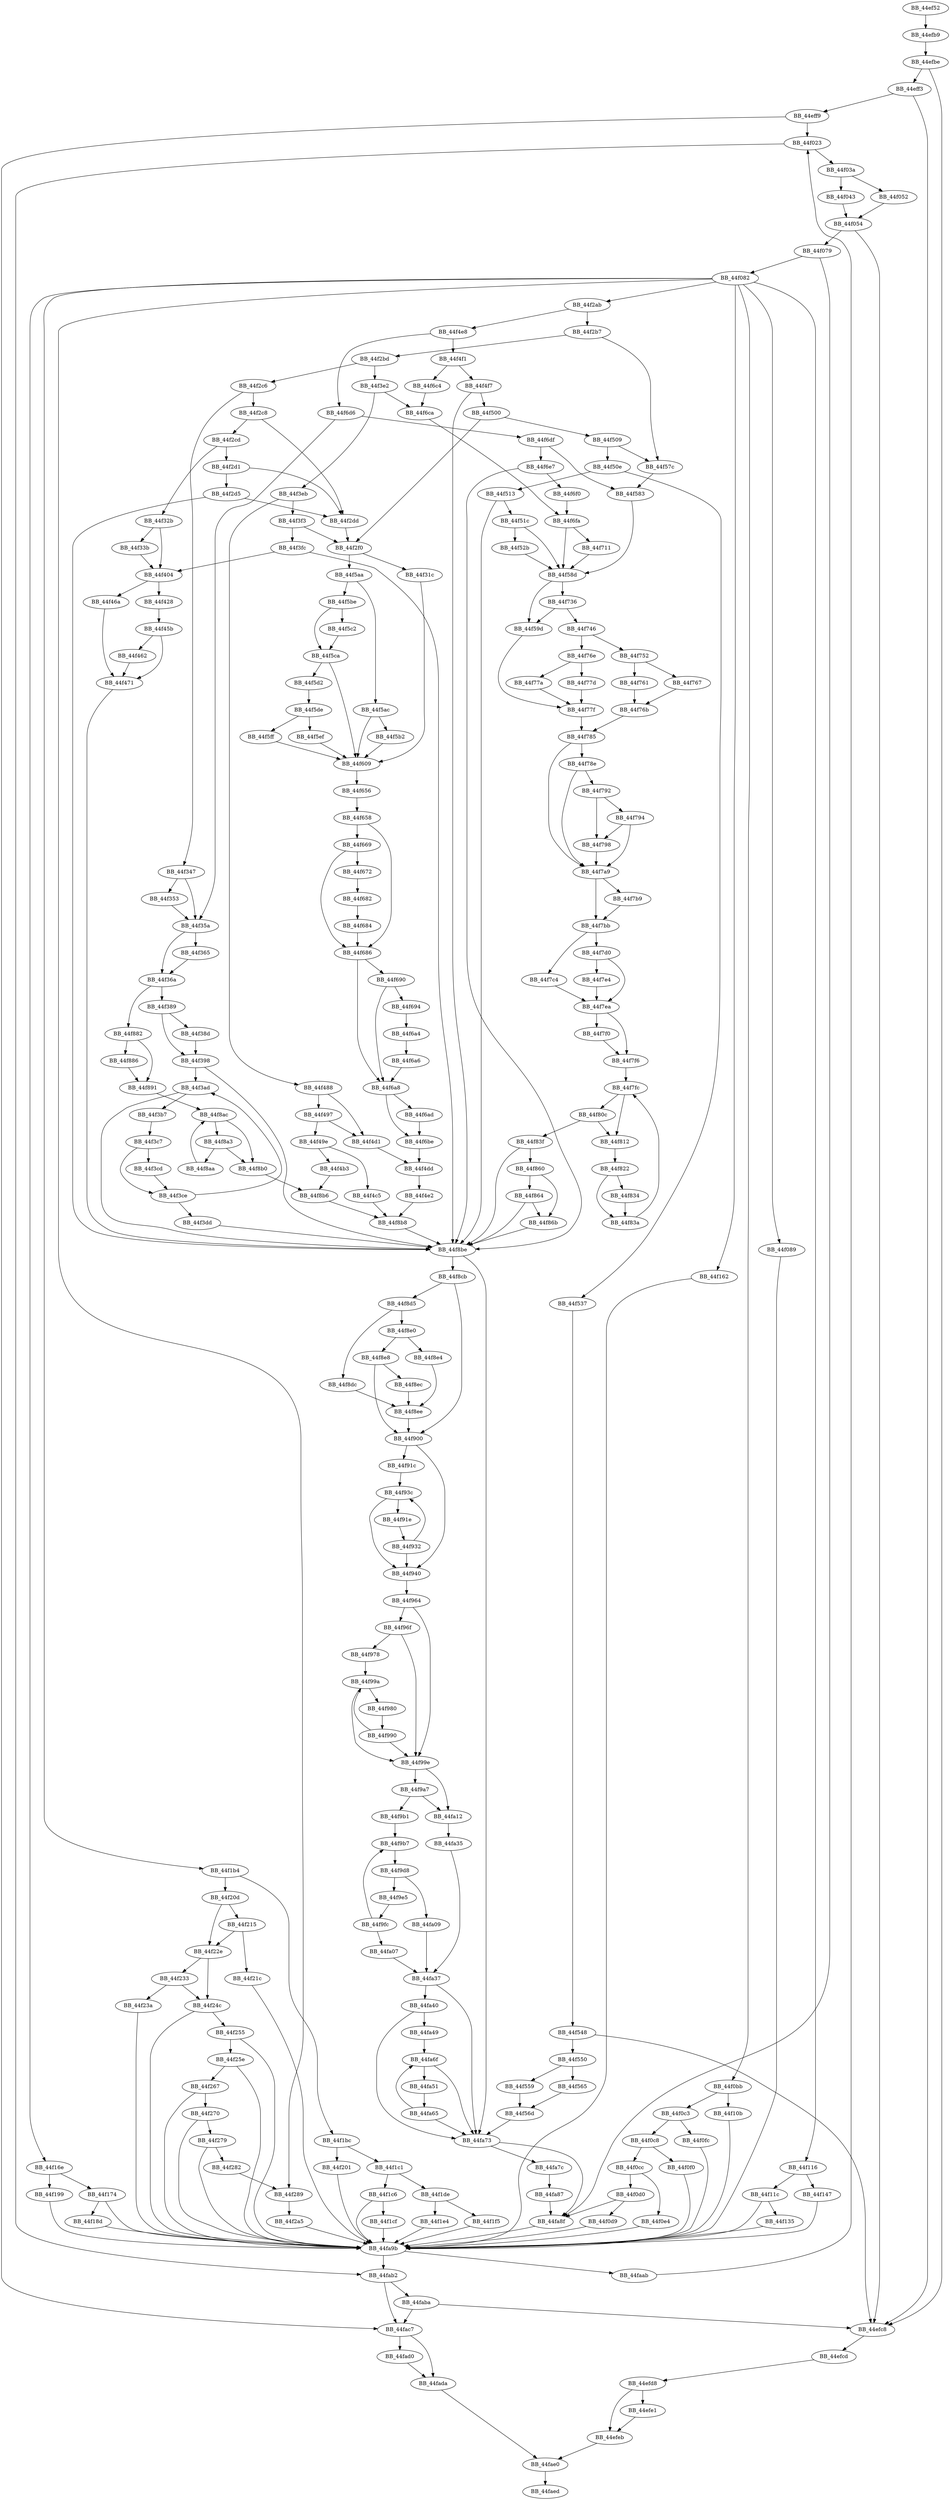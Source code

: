 DiGraph sub_44EF52{
BB_44ef52->BB_44efb9
BB_44efb9->BB_44efbe
BB_44efbe->BB_44efc8
BB_44efbe->BB_44eff3
BB_44efc8->BB_44efcd
BB_44efcd->BB_44efd8
BB_44efd8->BB_44efe1
BB_44efd8->BB_44efeb
BB_44efe1->BB_44efeb
BB_44efeb->BB_44fae0
BB_44eff3->BB_44efc8
BB_44eff3->BB_44eff9
BB_44eff9->BB_44f023
BB_44eff9->BB_44fac7
BB_44f023->BB_44f03a
BB_44f023->BB_44fab2
BB_44f03a->BB_44f043
BB_44f03a->BB_44f052
BB_44f043->BB_44f054
BB_44f052->BB_44f054
BB_44f054->BB_44efc8
BB_44f054->BB_44f079
BB_44f079->BB_44f082
BB_44f079->BB_44fa8f
BB_44f082->BB_44f089
BB_44f082->BB_44f0bb
BB_44f082->BB_44f116
BB_44f082->BB_44f162
BB_44f082->BB_44f16e
BB_44f082->BB_44f1b4
BB_44f082->BB_44f289
BB_44f082->BB_44f2ab
BB_44f089->BB_44fa9b
BB_44f0bb->BB_44f0c3
BB_44f0bb->BB_44f10b
BB_44f0c3->BB_44f0c8
BB_44f0c3->BB_44f0fc
BB_44f0c8->BB_44f0cc
BB_44f0c8->BB_44f0f0
BB_44f0cc->BB_44f0d0
BB_44f0cc->BB_44f0e4
BB_44f0d0->BB_44f0d9
BB_44f0d0->BB_44fa8f
BB_44f0d9->BB_44fa9b
BB_44f0e4->BB_44fa9b
BB_44f0f0->BB_44fa9b
BB_44f0fc->BB_44fa9b
BB_44f10b->BB_44fa9b
BB_44f116->BB_44f11c
BB_44f116->BB_44f147
BB_44f11c->BB_44f135
BB_44f11c->BB_44fa9b
BB_44f135->BB_44fa9b
BB_44f147->BB_44fa9b
BB_44f162->BB_44fa9b
BB_44f16e->BB_44f174
BB_44f16e->BB_44f199
BB_44f174->BB_44f18d
BB_44f174->BB_44fa9b
BB_44f18d->BB_44fa9b
BB_44f199->BB_44fa9b
BB_44f1b4->BB_44f1bc
BB_44f1b4->BB_44f20d
BB_44f1bc->BB_44f1c1
BB_44f1bc->BB_44f201
BB_44f1c1->BB_44f1c6
BB_44f1c1->BB_44f1de
BB_44f1c6->BB_44f1cf
BB_44f1c6->BB_44fa9b
BB_44f1cf->BB_44fa9b
BB_44f1de->BB_44f1e4
BB_44f1de->BB_44f1f5
BB_44f1e4->BB_44fa9b
BB_44f1f5->BB_44fa9b
BB_44f201->BB_44fa9b
BB_44f20d->BB_44f215
BB_44f20d->BB_44f22e
BB_44f215->BB_44f21c
BB_44f215->BB_44f22e
BB_44f21c->BB_44fa9b
BB_44f22e->BB_44f233
BB_44f22e->BB_44f24c
BB_44f233->BB_44f23a
BB_44f233->BB_44f24c
BB_44f23a->BB_44fa9b
BB_44f24c->BB_44f255
BB_44f24c->BB_44fa9b
BB_44f255->BB_44f25e
BB_44f255->BB_44fa9b
BB_44f25e->BB_44f267
BB_44f25e->BB_44fa9b
BB_44f267->BB_44f270
BB_44f267->BB_44fa9b
BB_44f270->BB_44f279
BB_44f270->BB_44fa9b
BB_44f279->BB_44f282
BB_44f279->BB_44fa9b
BB_44f282->BB_44f289
BB_44f289->BB_44f2a5
BB_44f2a5->BB_44fa9b
BB_44f2ab->BB_44f2b7
BB_44f2ab->BB_44f4e8
BB_44f2b7->BB_44f2bd
BB_44f2b7->BB_44f57c
BB_44f2bd->BB_44f2c6
BB_44f2bd->BB_44f3e2
BB_44f2c6->BB_44f2c8
BB_44f2c6->BB_44f347
BB_44f2c8->BB_44f2cd
BB_44f2c8->BB_44f2dd
BB_44f2cd->BB_44f2d1
BB_44f2cd->BB_44f32b
BB_44f2d1->BB_44f2d5
BB_44f2d1->BB_44f2dd
BB_44f2d5->BB_44f2dd
BB_44f2d5->BB_44f8be
BB_44f2dd->BB_44f2f0
BB_44f2f0->BB_44f31c
BB_44f2f0->BB_44f5aa
BB_44f31c->BB_44f609
BB_44f32b->BB_44f33b
BB_44f32b->BB_44f404
BB_44f33b->BB_44f404
BB_44f347->BB_44f353
BB_44f347->BB_44f35a
BB_44f353->BB_44f35a
BB_44f35a->BB_44f365
BB_44f35a->BB_44f36a
BB_44f365->BB_44f36a
BB_44f36a->BB_44f389
BB_44f36a->BB_44f882
BB_44f389->BB_44f38d
BB_44f389->BB_44f398
BB_44f38d->BB_44f398
BB_44f398->BB_44f3ad
BB_44f398->BB_44f8be
BB_44f3ad->BB_44f3b7
BB_44f3ad->BB_44f8be
BB_44f3b7->BB_44f3c7
BB_44f3c7->BB_44f3cd
BB_44f3c7->BB_44f3ce
BB_44f3cd->BB_44f3ce
BB_44f3ce->BB_44f3ad
BB_44f3ce->BB_44f3dd
BB_44f3dd->BB_44f8be
BB_44f3e2->BB_44f3eb
BB_44f3e2->BB_44f6ca
BB_44f3eb->BB_44f3f3
BB_44f3eb->BB_44f488
BB_44f3f3->BB_44f2f0
BB_44f3f3->BB_44f3fc
BB_44f3fc->BB_44f404
BB_44f3fc->BB_44f8be
BB_44f404->BB_44f428
BB_44f404->BB_44f46a
BB_44f428->BB_44f45b
BB_44f45b->BB_44f462
BB_44f45b->BB_44f471
BB_44f462->BB_44f471
BB_44f46a->BB_44f471
BB_44f471->BB_44f8be
BB_44f488->BB_44f497
BB_44f488->BB_44f4d1
BB_44f497->BB_44f49e
BB_44f497->BB_44f4d1
BB_44f49e->BB_44f4b3
BB_44f49e->BB_44f4c5
BB_44f4b3->BB_44f8b6
BB_44f4c5->BB_44f8b8
BB_44f4d1->BB_44f4dd
BB_44f4dd->BB_44f4e2
BB_44f4e2->BB_44f8b8
BB_44f4e8->BB_44f4f1
BB_44f4e8->BB_44f6d6
BB_44f4f1->BB_44f4f7
BB_44f4f1->BB_44f6c4
BB_44f4f7->BB_44f500
BB_44f4f7->BB_44f8be
BB_44f500->BB_44f2f0
BB_44f500->BB_44f509
BB_44f509->BB_44f50e
BB_44f509->BB_44f57c
BB_44f50e->BB_44f513
BB_44f50e->BB_44f537
BB_44f513->BB_44f51c
BB_44f513->BB_44f8be
BB_44f51c->BB_44f52b
BB_44f51c->BB_44f58d
BB_44f52b->BB_44f58d
BB_44f537->BB_44f548
BB_44f548->BB_44efc8
BB_44f548->BB_44f550
BB_44f550->BB_44f559
BB_44f550->BB_44f565
BB_44f559->BB_44f56d
BB_44f565->BB_44f56d
BB_44f56d->BB_44fa73
BB_44f57c->BB_44f583
BB_44f583->BB_44f58d
BB_44f58d->BB_44f59d
BB_44f58d->BB_44f736
BB_44f59d->BB_44f77f
BB_44f5aa->BB_44f5ac
BB_44f5aa->BB_44f5be
BB_44f5ac->BB_44f5b2
BB_44f5ac->BB_44f609
BB_44f5b2->BB_44f609
BB_44f5be->BB_44f5c2
BB_44f5be->BB_44f5ca
BB_44f5c2->BB_44f5ca
BB_44f5ca->BB_44f5d2
BB_44f5ca->BB_44f609
BB_44f5d2->BB_44f5de
BB_44f5de->BB_44f5ef
BB_44f5de->BB_44f5ff
BB_44f5ef->BB_44f609
BB_44f5ff->BB_44f609
BB_44f609->BB_44f656
BB_44f656->BB_44f658
BB_44f658->BB_44f669
BB_44f658->BB_44f686
BB_44f669->BB_44f672
BB_44f669->BB_44f686
BB_44f672->BB_44f682
BB_44f682->BB_44f684
BB_44f684->BB_44f686
BB_44f686->BB_44f690
BB_44f686->BB_44f6a8
BB_44f690->BB_44f694
BB_44f690->BB_44f6a8
BB_44f694->BB_44f6a4
BB_44f6a4->BB_44f6a6
BB_44f6a6->BB_44f6a8
BB_44f6a8->BB_44f6ad
BB_44f6a8->BB_44f6be
BB_44f6ad->BB_44f6be
BB_44f6be->BB_44f4dd
BB_44f6c4->BB_44f6ca
BB_44f6ca->BB_44f6fa
BB_44f6d6->BB_44f35a
BB_44f6d6->BB_44f6df
BB_44f6df->BB_44f583
BB_44f6df->BB_44f6e7
BB_44f6e7->BB_44f6f0
BB_44f6e7->BB_44f8be
BB_44f6f0->BB_44f6fa
BB_44f6fa->BB_44f58d
BB_44f6fa->BB_44f711
BB_44f711->BB_44f58d
BB_44f736->BB_44f59d
BB_44f736->BB_44f746
BB_44f746->BB_44f752
BB_44f746->BB_44f76e
BB_44f752->BB_44f761
BB_44f752->BB_44f767
BB_44f761->BB_44f76b
BB_44f767->BB_44f76b
BB_44f76b->BB_44f785
BB_44f76e->BB_44f77a
BB_44f76e->BB_44f77d
BB_44f77a->BB_44f77f
BB_44f77d->BB_44f77f
BB_44f77f->BB_44f785
BB_44f785->BB_44f78e
BB_44f785->BB_44f7a9
BB_44f78e->BB_44f792
BB_44f78e->BB_44f7a9
BB_44f792->BB_44f794
BB_44f792->BB_44f798
BB_44f794->BB_44f798
BB_44f794->BB_44f7a9
BB_44f798->BB_44f7a9
BB_44f7a9->BB_44f7b9
BB_44f7a9->BB_44f7bb
BB_44f7b9->BB_44f7bb
BB_44f7bb->BB_44f7c4
BB_44f7bb->BB_44f7d0
BB_44f7c4->BB_44f7ea
BB_44f7d0->BB_44f7e4
BB_44f7d0->BB_44f7ea
BB_44f7e4->BB_44f7ea
BB_44f7ea->BB_44f7f0
BB_44f7ea->BB_44f7f6
BB_44f7f0->BB_44f7f6
BB_44f7f6->BB_44f7fc
BB_44f7fc->BB_44f80c
BB_44f7fc->BB_44f812
BB_44f80c->BB_44f812
BB_44f80c->BB_44f83f
BB_44f812->BB_44f822
BB_44f822->BB_44f834
BB_44f822->BB_44f83a
BB_44f834->BB_44f83a
BB_44f83a->BB_44f7fc
BB_44f83f->BB_44f860
BB_44f83f->BB_44f8be
BB_44f860->BB_44f864
BB_44f860->BB_44f86b
BB_44f864->BB_44f86b
BB_44f864->BB_44f8be
BB_44f86b->BB_44f8be
BB_44f882->BB_44f886
BB_44f882->BB_44f891
BB_44f886->BB_44f891
BB_44f891->BB_44f8ac
BB_44f8a3->BB_44f8aa
BB_44f8a3->BB_44f8b0
BB_44f8aa->BB_44f8ac
BB_44f8ac->BB_44f8a3
BB_44f8ac->BB_44f8b0
BB_44f8b0->BB_44f8b6
BB_44f8b6->BB_44f8b8
BB_44f8b8->BB_44f8be
BB_44f8be->BB_44f8cb
BB_44f8be->BB_44fa73
BB_44f8cb->BB_44f8d5
BB_44f8cb->BB_44f900
BB_44f8d5->BB_44f8dc
BB_44f8d5->BB_44f8e0
BB_44f8dc->BB_44f8ee
BB_44f8e0->BB_44f8e4
BB_44f8e0->BB_44f8e8
BB_44f8e4->BB_44f8ee
BB_44f8e8->BB_44f8ec
BB_44f8e8->BB_44f900
BB_44f8ec->BB_44f8ee
BB_44f8ee->BB_44f900
BB_44f900->BB_44f91c
BB_44f900->BB_44f940
BB_44f91c->BB_44f93c
BB_44f91e->BB_44f932
BB_44f932->BB_44f93c
BB_44f932->BB_44f940
BB_44f93c->BB_44f91e
BB_44f93c->BB_44f940
BB_44f940->BB_44f964
BB_44f964->BB_44f96f
BB_44f964->BB_44f99e
BB_44f96f->BB_44f978
BB_44f96f->BB_44f99e
BB_44f978->BB_44f99a
BB_44f980->BB_44f990
BB_44f990->BB_44f99a
BB_44f990->BB_44f99e
BB_44f99a->BB_44f980
BB_44f99a->BB_44f99e
BB_44f99e->BB_44f9a7
BB_44f99e->BB_44fa12
BB_44f9a7->BB_44f9b1
BB_44f9a7->BB_44fa12
BB_44f9b1->BB_44f9b7
BB_44f9b7->BB_44f9d8
BB_44f9d8->BB_44f9e5
BB_44f9d8->BB_44fa09
BB_44f9e5->BB_44f9fc
BB_44f9fc->BB_44f9b7
BB_44f9fc->BB_44fa07
BB_44fa07->BB_44fa37
BB_44fa09->BB_44fa37
BB_44fa12->BB_44fa35
BB_44fa35->BB_44fa37
BB_44fa37->BB_44fa40
BB_44fa37->BB_44fa73
BB_44fa40->BB_44fa49
BB_44fa40->BB_44fa73
BB_44fa49->BB_44fa6f
BB_44fa51->BB_44fa65
BB_44fa65->BB_44fa6f
BB_44fa65->BB_44fa73
BB_44fa6f->BB_44fa51
BB_44fa6f->BB_44fa73
BB_44fa73->BB_44fa7c
BB_44fa73->BB_44fa8f
BB_44fa7c->BB_44fa87
BB_44fa87->BB_44fa8f
BB_44fa8f->BB_44fa9b
BB_44fa9b->BB_44faab
BB_44fa9b->BB_44fab2
BB_44faab->BB_44f023
BB_44fab2->BB_44faba
BB_44fab2->BB_44fac7
BB_44faba->BB_44efc8
BB_44faba->BB_44fac7
BB_44fac7->BB_44fad0
BB_44fac7->BB_44fada
BB_44fad0->BB_44fada
BB_44fada->BB_44fae0
BB_44fae0->BB_44faed
}
